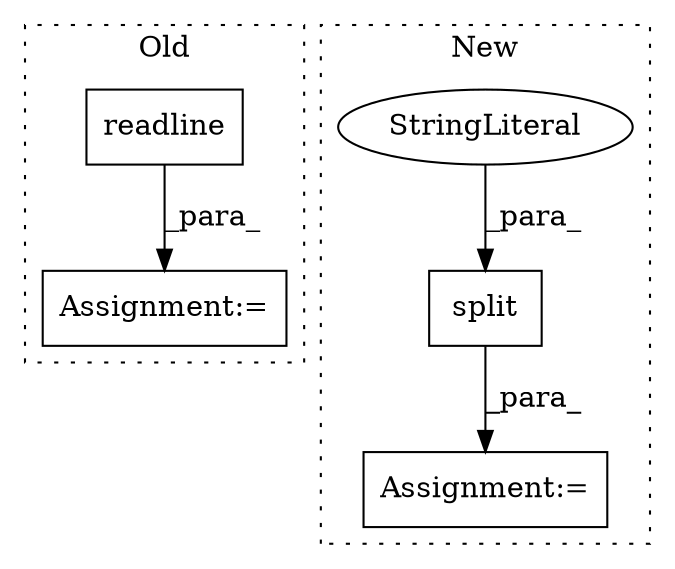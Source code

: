 digraph G {
subgraph cluster0 {
1 [label="readline" a="32" s="7760" l="10" shape="box"];
4 [label="Assignment:=" a="7" s="7814" l="1" shape="box"];
label = "Old";
style="dotted";
}
subgraph cluster1 {
2 [label="split" a="32" s="8364,8385" l="6,1" shape="box"];
3 [label="StringLiteral" a="45" s="8370" l="3" shape="ellipse"];
5 [label="Assignment:=" a="7" s="8351" l="44" shape="box"];
label = "New";
style="dotted";
}
1 -> 4 [label="_para_"];
2 -> 5 [label="_para_"];
3 -> 2 [label="_para_"];
}
